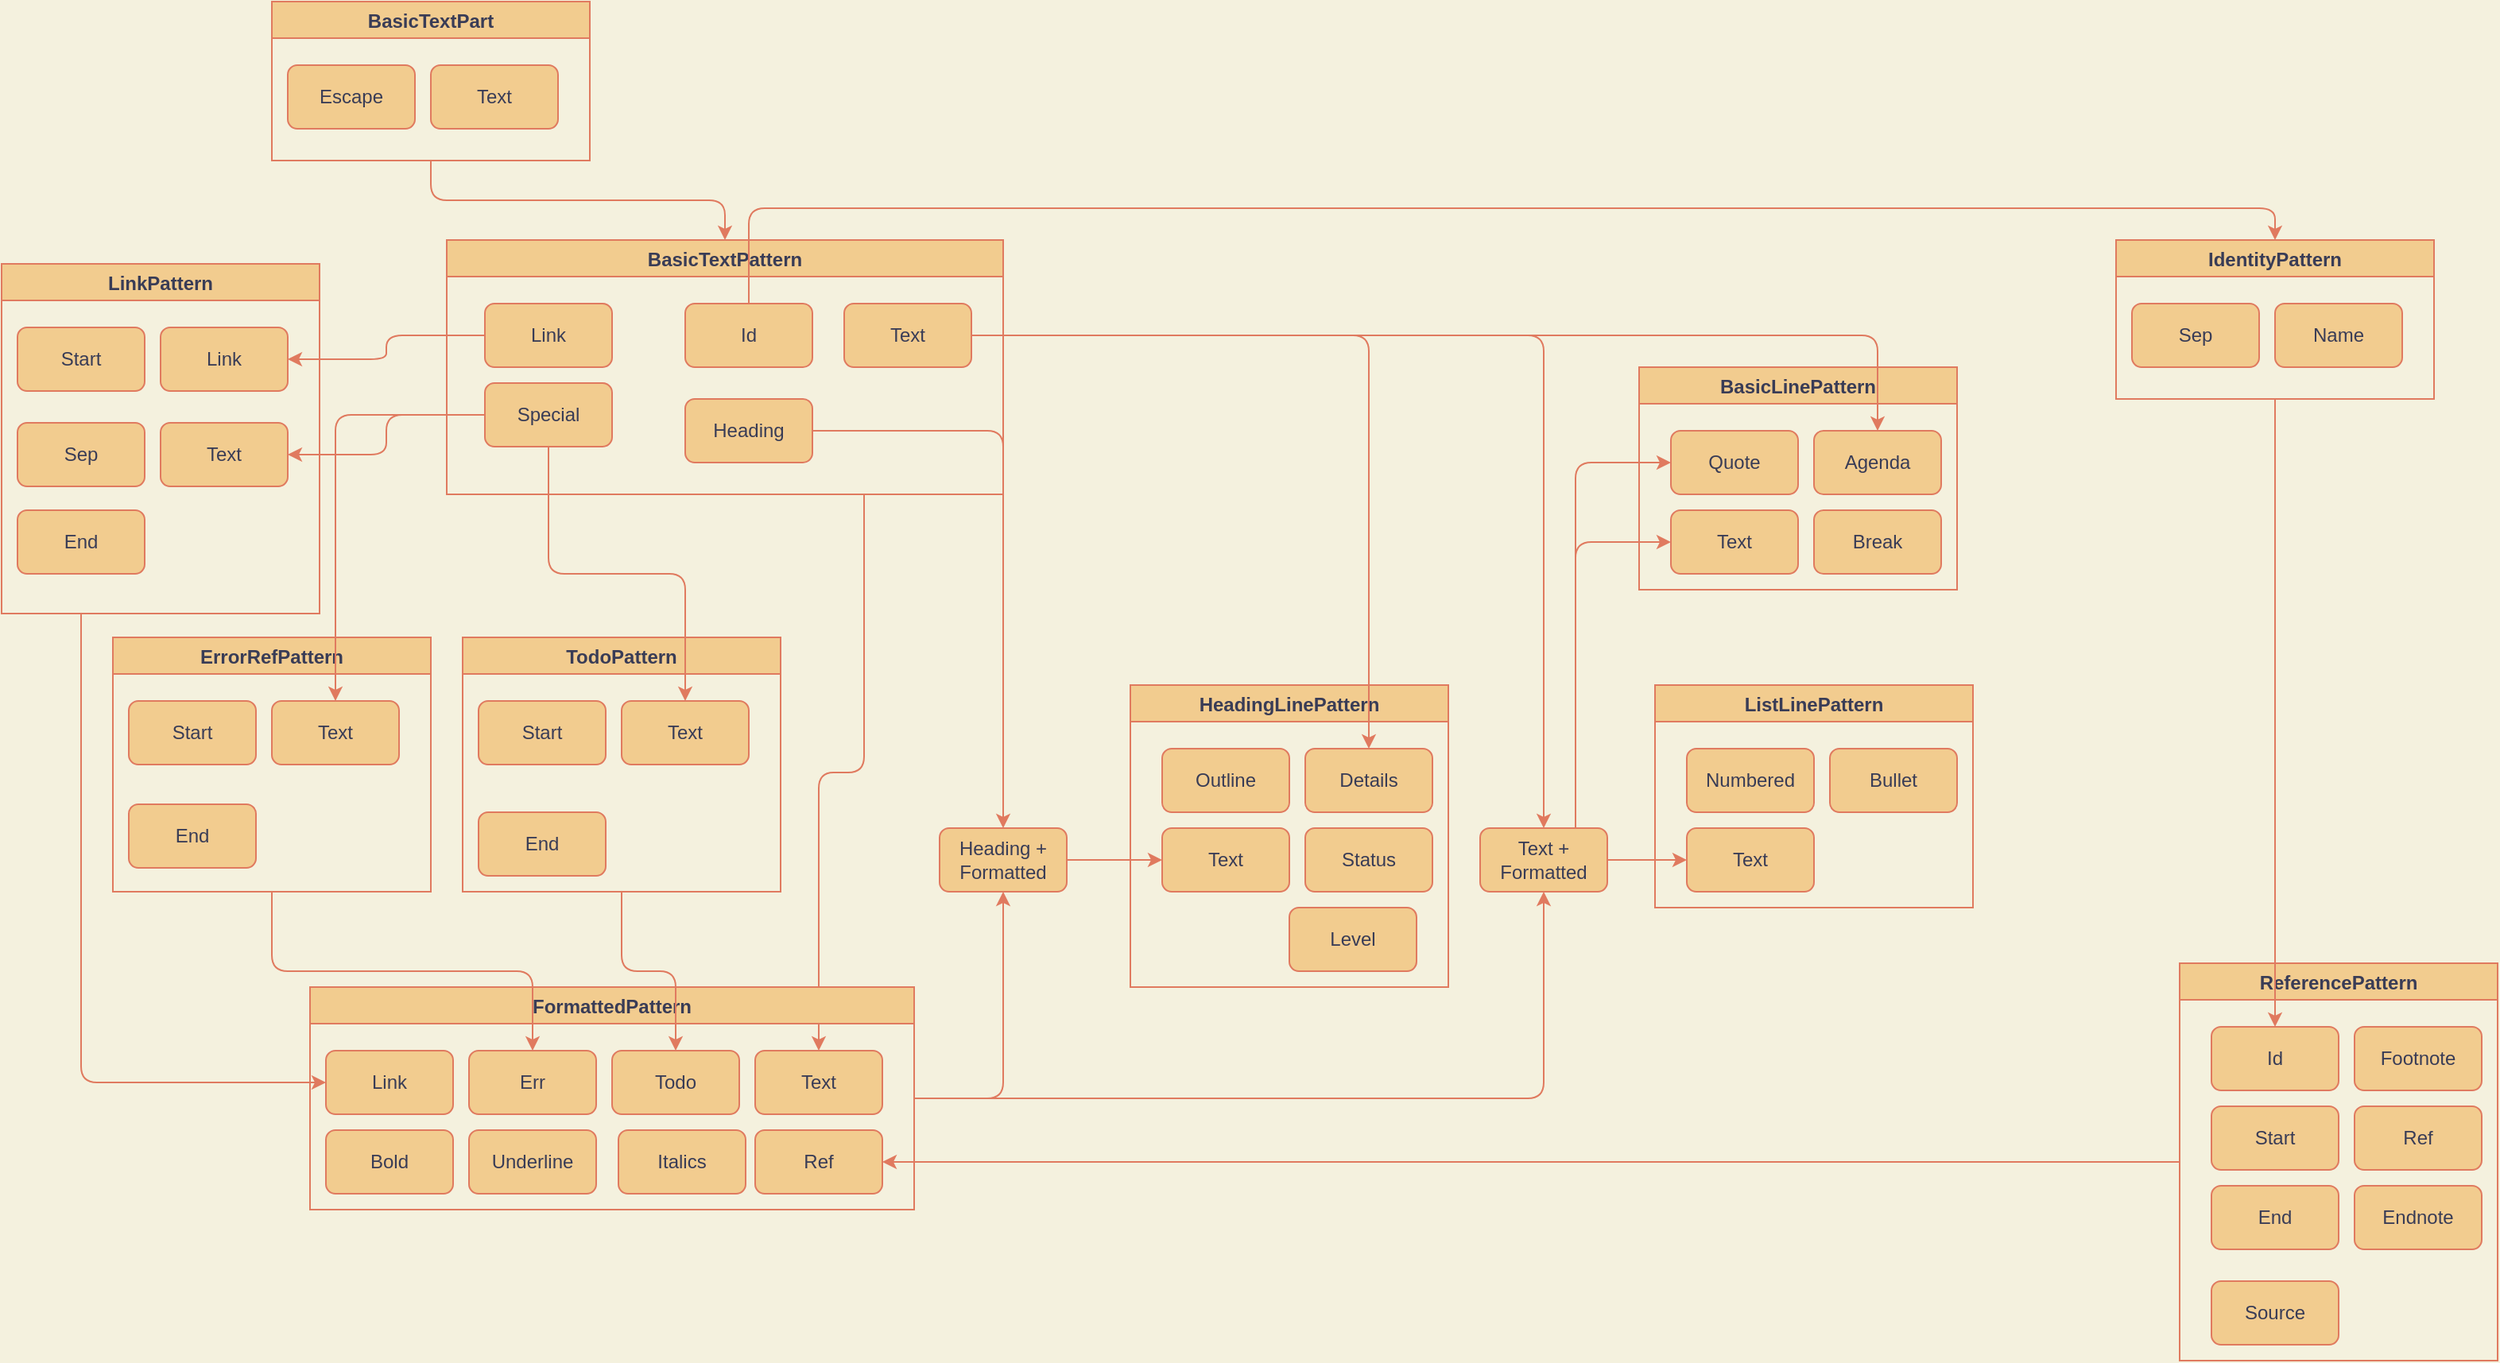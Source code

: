 <mxfile version="16.5.1" type="device" pages="2"><diagram id="-hf5MCHRX_Hj6VIlhwK4" name="Page-1"><mxGraphModel dx="1422" dy="872" grid="1" gridSize="10" guides="1" tooltips="1" connect="1" arrows="1" fold="1" page="1" pageScale="1" pageWidth="827" pageHeight="1169" background="#F4F1DE" math="0" shadow="0"><root><mxCell id="0"/><mxCell id="1" parent="0"/><mxCell id="5jJVZH3c_ZeK-FXzv31E-72" style="edgeStyle=orthogonalEdgeStyle;curved=0;rounded=1;sketch=0;orthogonalLoop=1;jettySize=auto;html=1;fontColor=#393C56;strokeColor=#E07A5F;fillColor=#F2CC8F;" parent="1" source="5jJVZH3c_ZeK-FXzv31E-63" target="5jJVZH3c_ZeK-FXzv31E-66" edge="1"><mxGeometry relative="1" as="geometry"/></mxCell><mxCell id="5jJVZH3c_ZeK-FXzv31E-63" value="BasicTextPart" style="swimlane;rounded=0;sketch=0;fontColor=#393C56;strokeColor=#E07A5F;fillColor=#F2CC8F;" parent="1" vertex="1"><mxGeometry x="200" y="40" width="200" height="100" as="geometry"/></mxCell><mxCell id="5jJVZH3c_ZeK-FXzv31E-64" value="Escape" style="rounded=1;whiteSpace=wrap;html=1;sketch=0;fontColor=#393C56;strokeColor=#E07A5F;fillColor=#F2CC8F;" parent="5jJVZH3c_ZeK-FXzv31E-63" vertex="1"><mxGeometry x="10" y="40" width="80" height="40" as="geometry"/></mxCell><mxCell id="5jJVZH3c_ZeK-FXzv31E-65" value="Text" style="rounded=1;whiteSpace=wrap;html=1;sketch=0;fontColor=#393C56;strokeColor=#E07A5F;fillColor=#F2CC8F;" parent="5jJVZH3c_ZeK-FXzv31E-63" vertex="1"><mxGeometry x="100" y="40" width="80" height="40" as="geometry"/></mxCell><mxCell id="5jJVZH3c_ZeK-FXzv31E-127" style="edgeStyle=orthogonalEdgeStyle;curved=0;rounded=1;sketch=0;orthogonalLoop=1;jettySize=auto;html=1;fontColor=#393C56;strokeColor=#E07A5F;fillColor=#F2CC8F;exitX=0.75;exitY=1;exitDx=0;exitDy=0;" parent="1" source="5jJVZH3c_ZeK-FXzv31E-66" target="5jJVZH3c_ZeK-FXzv31E-114" edge="1"><mxGeometry relative="1" as="geometry"><mxPoint x="570" y="460" as="sourcePoint"/></mxGeometry></mxCell><mxCell id="5jJVZH3c_ZeK-FXzv31E-66" value="BasicTextPattern" style="swimlane;rounded=0;sketch=0;fontColor=#393C56;strokeColor=#E07A5F;fillColor=#F2CC8F;" parent="1" vertex="1"><mxGeometry x="310" y="190" width="350" height="160" as="geometry"/></mxCell><mxCell id="5jJVZH3c_ZeK-FXzv31E-67" value="Id" style="rounded=1;whiteSpace=wrap;html=1;sketch=0;fontColor=#393C56;strokeColor=#E07A5F;fillColor=#F2CC8F;" parent="5jJVZH3c_ZeK-FXzv31E-66" vertex="1"><mxGeometry x="150" y="40" width="80" height="40" as="geometry"/></mxCell><mxCell id="5jJVZH3c_ZeK-FXzv31E-68" value="Link" style="rounded=1;whiteSpace=wrap;html=1;sketch=0;fontColor=#393C56;strokeColor=#E07A5F;fillColor=#F2CC8F;" parent="5jJVZH3c_ZeK-FXzv31E-66" vertex="1"><mxGeometry x="24" y="40" width="80" height="40" as="geometry"/></mxCell><mxCell id="5jJVZH3c_ZeK-FXzv31E-69" value="Special" style="rounded=1;whiteSpace=wrap;html=1;sketch=0;fontColor=#393C56;strokeColor=#E07A5F;fillColor=#F2CC8F;" parent="5jJVZH3c_ZeK-FXzv31E-66" vertex="1"><mxGeometry x="24" y="90" width="80" height="40" as="geometry"/></mxCell><mxCell id="5jJVZH3c_ZeK-FXzv31E-71" value="Heading" style="rounded=1;whiteSpace=wrap;html=1;sketch=0;fontColor=#393C56;strokeColor=#E07A5F;fillColor=#F2CC8F;" parent="5jJVZH3c_ZeK-FXzv31E-66" vertex="1"><mxGeometry x="150" y="100" width="80" height="40" as="geometry"/></mxCell><mxCell id="5jJVZH3c_ZeK-FXzv31E-70" value="Text" style="rounded=1;whiteSpace=wrap;html=1;sketch=0;fontColor=#393C56;strokeColor=#E07A5F;fillColor=#F2CC8F;" parent="5jJVZH3c_ZeK-FXzv31E-66" vertex="1"><mxGeometry x="250" y="40" width="80" height="40" as="geometry"/></mxCell><mxCell id="5jJVZH3c_ZeK-FXzv31E-73" value="IdentityPattern" style="swimlane;rounded=0;sketch=0;fontColor=#393C56;strokeColor=#E07A5F;fillColor=#F2CC8F;" parent="1" vertex="1"><mxGeometry x="1360" y="190" width="200" height="100" as="geometry"/></mxCell><mxCell id="5jJVZH3c_ZeK-FXzv31E-74" value="Sep" style="rounded=1;whiteSpace=wrap;html=1;sketch=0;fontColor=#393C56;strokeColor=#E07A5F;fillColor=#F2CC8F;" parent="5jJVZH3c_ZeK-FXzv31E-73" vertex="1"><mxGeometry x="10" y="40" width="80" height="40" as="geometry"/></mxCell><mxCell id="5jJVZH3c_ZeK-FXzv31E-75" value="Name" style="rounded=1;whiteSpace=wrap;html=1;sketch=0;fontColor=#393C56;strokeColor=#E07A5F;fillColor=#F2CC8F;" parent="5jJVZH3c_ZeK-FXzv31E-73" vertex="1"><mxGeometry x="100" y="40" width="80" height="40" as="geometry"/></mxCell><mxCell id="5jJVZH3c_ZeK-FXzv31E-76" style="edgeStyle=orthogonalEdgeStyle;curved=0;rounded=1;sketch=0;orthogonalLoop=1;jettySize=auto;html=1;fontColor=#393C56;strokeColor=#E07A5F;fillColor=#F2CC8F;exitX=0.5;exitY=0;exitDx=0;exitDy=0;entryX=0.5;entryY=0;entryDx=0;entryDy=0;" parent="1" source="5jJVZH3c_ZeK-FXzv31E-67" target="5jJVZH3c_ZeK-FXzv31E-73" edge="1"><mxGeometry relative="1" as="geometry"/></mxCell><mxCell id="5jJVZH3c_ZeK-FXzv31E-101" style="edgeStyle=orthogonalEdgeStyle;curved=0;rounded=1;sketch=0;orthogonalLoop=1;jettySize=auto;html=1;fontColor=#393C56;strokeColor=#E07A5F;fillColor=#F2CC8F;entryX=0;entryY=0.5;entryDx=0;entryDy=0;exitX=0.25;exitY=1;exitDx=0;exitDy=0;" parent="1" source="5jJVZH3c_ZeK-FXzv31E-77" target="5jJVZH3c_ZeK-FXzv31E-98" edge="1"><mxGeometry relative="1" as="geometry"/></mxCell><mxCell id="5jJVZH3c_ZeK-FXzv31E-77" value="LinkPattern" style="swimlane;rounded=0;sketch=0;fontColor=#393C56;strokeColor=#E07A5F;fillColor=#F2CC8F;" parent="1" vertex="1"><mxGeometry x="30" y="205" width="200" height="220" as="geometry"/></mxCell><mxCell id="5jJVZH3c_ZeK-FXzv31E-78" value="Start" style="rounded=1;whiteSpace=wrap;html=1;sketch=0;fontColor=#393C56;strokeColor=#E07A5F;fillColor=#F2CC8F;" parent="5jJVZH3c_ZeK-FXzv31E-77" vertex="1"><mxGeometry x="10" y="40" width="80" height="40" as="geometry"/></mxCell><mxCell id="5jJVZH3c_ZeK-FXzv31E-79" value="Link" style="rounded=1;whiteSpace=wrap;html=1;sketch=0;fontColor=#393C56;strokeColor=#E07A5F;fillColor=#F2CC8F;" parent="5jJVZH3c_ZeK-FXzv31E-77" vertex="1"><mxGeometry x="100" y="40" width="80" height="40" as="geometry"/></mxCell><mxCell id="5jJVZH3c_ZeK-FXzv31E-81" value="Sep" style="rounded=1;whiteSpace=wrap;html=1;sketch=0;fontColor=#393C56;strokeColor=#E07A5F;fillColor=#F2CC8F;" parent="5jJVZH3c_ZeK-FXzv31E-77" vertex="1"><mxGeometry x="10" y="100" width="80" height="40" as="geometry"/></mxCell><mxCell id="5jJVZH3c_ZeK-FXzv31E-82" value="Text" style="rounded=1;whiteSpace=wrap;html=1;sketch=0;fontColor=#393C56;strokeColor=#E07A5F;fillColor=#F2CC8F;" parent="5jJVZH3c_ZeK-FXzv31E-77" vertex="1"><mxGeometry x="100" y="100" width="80" height="40" as="geometry"/></mxCell><mxCell id="5jJVZH3c_ZeK-FXzv31E-83" value="End" style="rounded=1;whiteSpace=wrap;html=1;sketch=0;fontColor=#393C56;strokeColor=#E07A5F;fillColor=#F2CC8F;" parent="5jJVZH3c_ZeK-FXzv31E-77" vertex="1"><mxGeometry x="10" y="155" width="80" height="40" as="geometry"/></mxCell><mxCell id="5jJVZH3c_ZeK-FXzv31E-80" style="edgeStyle=orthogonalEdgeStyle;curved=0;rounded=1;sketch=0;orthogonalLoop=1;jettySize=auto;html=1;fontColor=#393C56;strokeColor=#E07A5F;fillColor=#F2CC8F;" parent="1" source="5jJVZH3c_ZeK-FXzv31E-68" target="5jJVZH3c_ZeK-FXzv31E-79" edge="1"><mxGeometry relative="1" as="geometry"/></mxCell><mxCell id="5jJVZH3c_ZeK-FXzv31E-84" style="edgeStyle=orthogonalEdgeStyle;curved=0;rounded=1;sketch=0;orthogonalLoop=1;jettySize=auto;html=1;fontColor=#393C56;strokeColor=#E07A5F;fillColor=#F2CC8F;" parent="1" source="5jJVZH3c_ZeK-FXzv31E-69" target="5jJVZH3c_ZeK-FXzv31E-82" edge="1"><mxGeometry relative="1" as="geometry"/></mxCell><mxCell id="5jJVZH3c_ZeK-FXzv31E-145" style="edgeStyle=orthogonalEdgeStyle;curved=0;rounded=1;sketch=0;orthogonalLoop=1;jettySize=auto;html=1;fontColor=#393C56;strokeColor=#E07A5F;fillColor=#F2CC8F;" parent="1" source="5jJVZH3c_ZeK-FXzv31E-94" target="5jJVZH3c_ZeK-FXzv31E-143" edge="1"><mxGeometry relative="1" as="geometry"/></mxCell><mxCell id="5jJVZH3c_ZeK-FXzv31E-148" style="edgeStyle=orthogonalEdgeStyle;curved=0;rounded=1;sketch=0;orthogonalLoop=1;jettySize=auto;html=1;fontColor=#393C56;strokeColor=#E07A5F;fillColor=#F2CC8F;" parent="1" source="5jJVZH3c_ZeK-FXzv31E-94" target="5jJVZH3c_ZeK-FXzv31E-147" edge="1"><mxGeometry relative="1" as="geometry"/></mxCell><mxCell id="5jJVZH3c_ZeK-FXzv31E-94" value="FormattedPattern" style="swimlane;rounded=0;sketch=0;fontColor=#393C56;strokeColor=#E07A5F;fillColor=#F2CC8F;" parent="1" vertex="1"><mxGeometry x="224" y="660" width="380" height="140" as="geometry"/></mxCell><mxCell id="5jJVZH3c_ZeK-FXzv31E-97" value="Italics" style="rounded=1;whiteSpace=wrap;html=1;sketch=0;fontColor=#393C56;strokeColor=#E07A5F;fillColor=#F2CC8F;" parent="5jJVZH3c_ZeK-FXzv31E-94" vertex="1"><mxGeometry x="194" y="90" width="80" height="40" as="geometry"/></mxCell><mxCell id="5jJVZH3c_ZeK-FXzv31E-98" value="Link" style="rounded=1;whiteSpace=wrap;html=1;sketch=0;fontColor=#393C56;strokeColor=#E07A5F;fillColor=#F2CC8F;" parent="5jJVZH3c_ZeK-FXzv31E-94" vertex="1"><mxGeometry x="10" y="40" width="80" height="40" as="geometry"/></mxCell><mxCell id="5jJVZH3c_ZeK-FXzv31E-99" value="Err" style="rounded=1;whiteSpace=wrap;html=1;sketch=0;fontColor=#393C56;strokeColor=#E07A5F;fillColor=#F2CC8F;" parent="5jJVZH3c_ZeK-FXzv31E-94" vertex="1"><mxGeometry x="100" y="40" width="80" height="40" as="geometry"/></mxCell><mxCell id="5jJVZH3c_ZeK-FXzv31E-96" value="Underline" style="rounded=1;whiteSpace=wrap;html=1;sketch=0;fontColor=#393C56;strokeColor=#E07A5F;fillColor=#F2CC8F;" parent="5jJVZH3c_ZeK-FXzv31E-94" vertex="1"><mxGeometry x="100" y="90" width="80" height="40" as="geometry"/></mxCell><mxCell id="5jJVZH3c_ZeK-FXzv31E-114" value="Text" style="rounded=1;whiteSpace=wrap;html=1;sketch=0;fontColor=#393C56;strokeColor=#E07A5F;fillColor=#F2CC8F;" parent="5jJVZH3c_ZeK-FXzv31E-94" vertex="1"><mxGeometry x="280" y="40" width="80" height="40" as="geometry"/></mxCell><mxCell id="5jJVZH3c_ZeK-FXzv31E-126" value="Ref" style="rounded=1;whiteSpace=wrap;html=1;sketch=0;fontColor=#393C56;strokeColor=#E07A5F;fillColor=#F2CC8F;" parent="5jJVZH3c_ZeK-FXzv31E-94" vertex="1"><mxGeometry x="280" y="90" width="80" height="40" as="geometry"/></mxCell><mxCell id="5jJVZH3c_ZeK-FXzv31E-128" value="Todo" style="rounded=1;whiteSpace=wrap;html=1;sketch=0;fontColor=#393C56;strokeColor=#E07A5F;fillColor=#F2CC8F;" parent="5jJVZH3c_ZeK-FXzv31E-94" vertex="1"><mxGeometry x="190" y="40" width="80" height="40" as="geometry"/></mxCell><mxCell id="5jJVZH3c_ZeK-FXzv31E-95" value="Bold" style="rounded=1;whiteSpace=wrap;html=1;sketch=0;fontColor=#393C56;strokeColor=#E07A5F;fillColor=#F2CC8F;" parent="5jJVZH3c_ZeK-FXzv31E-94" vertex="1"><mxGeometry x="10" y="90" width="80" height="40" as="geometry"/></mxCell><mxCell id="5jJVZH3c_ZeK-FXzv31E-108" style="edgeStyle=orthogonalEdgeStyle;curved=0;rounded=1;sketch=0;orthogonalLoop=1;jettySize=auto;html=1;fontColor=#393C56;strokeColor=#E07A5F;fillColor=#F2CC8F;exitX=0.5;exitY=1;exitDx=0;exitDy=0;" parent="1" source="5jJVZH3c_ZeK-FXzv31E-103" target="5jJVZH3c_ZeK-FXzv31E-99" edge="1"><mxGeometry relative="1" as="geometry"/></mxCell><mxCell id="5jJVZH3c_ZeK-FXzv31E-103" value="ErrorRefPattern" style="swimlane;rounded=0;sketch=0;fontColor=#393C56;strokeColor=#E07A5F;fillColor=#F2CC8F;startSize=23;" parent="1" vertex="1"><mxGeometry x="100" y="440" width="200" height="160" as="geometry"/></mxCell><mxCell id="5jJVZH3c_ZeK-FXzv31E-104" value="Start" style="rounded=1;whiteSpace=wrap;html=1;sketch=0;fontColor=#393C56;strokeColor=#E07A5F;fillColor=#F2CC8F;" parent="5jJVZH3c_ZeK-FXzv31E-103" vertex="1"><mxGeometry x="10" y="40" width="80" height="40" as="geometry"/></mxCell><mxCell id="5jJVZH3c_ZeK-FXzv31E-105" value="Text" style="rounded=1;whiteSpace=wrap;html=1;sketch=0;fontColor=#393C56;strokeColor=#E07A5F;fillColor=#F2CC8F;" parent="5jJVZH3c_ZeK-FXzv31E-103" vertex="1"><mxGeometry x="100" y="40" width="80" height="40" as="geometry"/></mxCell><mxCell id="5jJVZH3c_ZeK-FXzv31E-106" value="End" style="rounded=1;whiteSpace=wrap;html=1;sketch=0;fontColor=#393C56;strokeColor=#E07A5F;fillColor=#F2CC8F;" parent="5jJVZH3c_ZeK-FXzv31E-103" vertex="1"><mxGeometry x="10" y="105" width="80" height="40" as="geometry"/></mxCell><mxCell id="5jJVZH3c_ZeK-FXzv31E-107" style="edgeStyle=orthogonalEdgeStyle;curved=0;rounded=1;sketch=0;orthogonalLoop=1;jettySize=auto;html=1;fontColor=#393C56;strokeColor=#E07A5F;fillColor=#F2CC8F;" parent="1" source="5jJVZH3c_ZeK-FXzv31E-69" target="5jJVZH3c_ZeK-FXzv31E-105" edge="1"><mxGeometry relative="1" as="geometry"/></mxCell><mxCell id="5jJVZH3c_ZeK-FXzv31E-129" style="edgeStyle=orthogonalEdgeStyle;curved=0;rounded=1;sketch=0;orthogonalLoop=1;jettySize=auto;html=1;fontColor=#393C56;strokeColor=#E07A5F;fillColor=#F2CC8F;" parent="1" source="5jJVZH3c_ZeK-FXzv31E-109" target="5jJVZH3c_ZeK-FXzv31E-128" edge="1"><mxGeometry relative="1" as="geometry"/></mxCell><mxCell id="5jJVZH3c_ZeK-FXzv31E-109" value="TodoPattern" style="swimlane;rounded=0;sketch=0;fontColor=#393C56;strokeColor=#E07A5F;fillColor=#F2CC8F;startSize=23;" parent="1" vertex="1"><mxGeometry x="320" y="440" width="200" height="160" as="geometry"/></mxCell><mxCell id="5jJVZH3c_ZeK-FXzv31E-110" value="Start" style="rounded=1;whiteSpace=wrap;html=1;sketch=0;fontColor=#393C56;strokeColor=#E07A5F;fillColor=#F2CC8F;" parent="5jJVZH3c_ZeK-FXzv31E-109" vertex="1"><mxGeometry x="10" y="40" width="80" height="40" as="geometry"/></mxCell><mxCell id="5jJVZH3c_ZeK-FXzv31E-111" value="Text" style="rounded=1;whiteSpace=wrap;html=1;sketch=0;fontColor=#393C56;strokeColor=#E07A5F;fillColor=#F2CC8F;" parent="5jJVZH3c_ZeK-FXzv31E-109" vertex="1"><mxGeometry x="100" y="40" width="80" height="40" as="geometry"/></mxCell><mxCell id="5jJVZH3c_ZeK-FXzv31E-112" value="End" style="rounded=1;whiteSpace=wrap;html=1;sketch=0;fontColor=#393C56;strokeColor=#E07A5F;fillColor=#F2CC8F;" parent="5jJVZH3c_ZeK-FXzv31E-109" vertex="1"><mxGeometry x="10" y="110" width="80" height="40" as="geometry"/></mxCell><mxCell id="5jJVZH3c_ZeK-FXzv31E-113" style="edgeStyle=orthogonalEdgeStyle;curved=0;rounded=1;sketch=0;orthogonalLoop=1;jettySize=auto;html=1;fontColor=#393C56;strokeColor=#E07A5F;fillColor=#F2CC8F;exitX=0.5;exitY=1;exitDx=0;exitDy=0;" parent="1" source="5jJVZH3c_ZeK-FXzv31E-69" target="5jJVZH3c_ZeK-FXzv31E-111" edge="1"><mxGeometry relative="1" as="geometry"/></mxCell><mxCell id="5jJVZH3c_ZeK-FXzv31E-125" style="edgeStyle=orthogonalEdgeStyle;curved=0;rounded=1;sketch=0;orthogonalLoop=1;jettySize=auto;html=1;fontColor=#393C56;strokeColor=#E07A5F;fillColor=#F2CC8F;" parent="1" source="5jJVZH3c_ZeK-FXzv31E-116" target="5jJVZH3c_ZeK-FXzv31E-126" edge="1"><mxGeometry relative="1" as="geometry"><mxPoint x="570" y="1040" as="targetPoint"/></mxGeometry></mxCell><mxCell id="5jJVZH3c_ZeK-FXzv31E-116" value="ReferencePattern" style="swimlane;rounded=0;sketch=0;fontColor=#393C56;strokeColor=#E07A5F;fillColor=#F2CC8F;" parent="1" vertex="1"><mxGeometry x="1400" y="645" width="200" height="250" as="geometry"/></mxCell><mxCell id="5jJVZH3c_ZeK-FXzv31E-117" value="Footnote" style="rounded=1;whiteSpace=wrap;html=1;sketch=0;fontColor=#393C56;strokeColor=#E07A5F;fillColor=#F2CC8F;" parent="5jJVZH3c_ZeK-FXzv31E-116" vertex="1"><mxGeometry x="110" y="40" width="80" height="40" as="geometry"/></mxCell><mxCell id="5jJVZH3c_ZeK-FXzv31E-118" value="Endnote" style="rounded=1;whiteSpace=wrap;html=1;sketch=0;fontColor=#393C56;strokeColor=#E07A5F;fillColor=#F2CC8F;" parent="5jJVZH3c_ZeK-FXzv31E-116" vertex="1"><mxGeometry x="110" y="140" width="80" height="40" as="geometry"/></mxCell><mxCell id="5jJVZH3c_ZeK-FXzv31E-119" value="Source" style="rounded=1;whiteSpace=wrap;html=1;sketch=0;fontColor=#393C56;strokeColor=#E07A5F;fillColor=#F2CC8F;" parent="5jJVZH3c_ZeK-FXzv31E-116" vertex="1"><mxGeometry x="20" y="200" width="80" height="40" as="geometry"/></mxCell><mxCell id="5jJVZH3c_ZeK-FXzv31E-120" value="Ref" style="rounded=1;whiteSpace=wrap;html=1;sketch=0;fontColor=#393C56;strokeColor=#E07A5F;fillColor=#F2CC8F;" parent="5jJVZH3c_ZeK-FXzv31E-116" vertex="1"><mxGeometry x="110" y="90" width="80" height="40" as="geometry"/></mxCell><mxCell id="5jJVZH3c_ZeK-FXzv31E-121" value="Start" style="rounded=1;whiteSpace=wrap;html=1;sketch=0;fontColor=#393C56;strokeColor=#E07A5F;fillColor=#F2CC8F;" parent="5jJVZH3c_ZeK-FXzv31E-116" vertex="1"><mxGeometry x="20" y="90" width="80" height="40" as="geometry"/></mxCell><mxCell id="5jJVZH3c_ZeK-FXzv31E-124" value="End" style="rounded=1;whiteSpace=wrap;html=1;sketch=0;fontColor=#393C56;strokeColor=#E07A5F;fillColor=#F2CC8F;" parent="5jJVZH3c_ZeK-FXzv31E-116" vertex="1"><mxGeometry x="20" y="140" width="80" height="40" as="geometry"/></mxCell><mxCell id="5jJVZH3c_ZeK-FXzv31E-122" value="Id" style="rounded=1;whiteSpace=wrap;html=1;sketch=0;fontColor=#393C56;strokeColor=#E07A5F;fillColor=#F2CC8F;" parent="5jJVZH3c_ZeK-FXzv31E-116" vertex="1"><mxGeometry x="20" y="40" width="80" height="40" as="geometry"/></mxCell><mxCell id="5jJVZH3c_ZeK-FXzv31E-123" style="edgeStyle=orthogonalEdgeStyle;curved=0;rounded=1;sketch=0;orthogonalLoop=1;jettySize=auto;html=1;fontColor=#393C56;strokeColor=#E07A5F;fillColor=#F2CC8F;" parent="1" source="5jJVZH3c_ZeK-FXzv31E-73" target="5jJVZH3c_ZeK-FXzv31E-122" edge="1"><mxGeometry relative="1" as="geometry"/></mxCell><mxCell id="5jJVZH3c_ZeK-FXzv31E-132" value="HeadingLinePattern" style="swimlane;rounded=0;sketch=0;fontColor=#393C56;strokeColor=#E07A5F;fillColor=#F2CC8F;" parent="1" vertex="1"><mxGeometry x="740" y="470" width="200" height="190" as="geometry"/></mxCell><mxCell id="5jJVZH3c_ZeK-FXzv31E-133" value="Level" style="rounded=1;whiteSpace=wrap;html=1;sketch=0;fontColor=#393C56;strokeColor=#E07A5F;fillColor=#F2CC8F;" parent="5jJVZH3c_ZeK-FXzv31E-132" vertex="1"><mxGeometry x="100" y="140" width="80" height="40" as="geometry"/></mxCell><mxCell id="5jJVZH3c_ZeK-FXzv31E-136" value="Status" style="rounded=1;whiteSpace=wrap;html=1;sketch=0;fontColor=#393C56;strokeColor=#E07A5F;fillColor=#F2CC8F;" parent="5jJVZH3c_ZeK-FXzv31E-132" vertex="1"><mxGeometry x="110" y="90" width="80" height="40" as="geometry"/></mxCell><mxCell id="5jJVZH3c_ZeK-FXzv31E-137" value="Text" style="rounded=1;whiteSpace=wrap;html=1;sketch=0;fontColor=#393C56;strokeColor=#E07A5F;fillColor=#F2CC8F;" parent="5jJVZH3c_ZeK-FXzv31E-132" vertex="1"><mxGeometry x="20" y="90" width="80" height="40" as="geometry"/></mxCell><mxCell id="5jJVZH3c_ZeK-FXzv31E-139" value="Outline" style="rounded=1;whiteSpace=wrap;html=1;sketch=0;fontColor=#393C56;strokeColor=#E07A5F;fillColor=#F2CC8F;" parent="5jJVZH3c_ZeK-FXzv31E-132" vertex="1"><mxGeometry x="20" y="40" width="80" height="40" as="geometry"/></mxCell><mxCell id="5jJVZH3c_ZeK-FXzv31E-138" value="Details" style="rounded=1;whiteSpace=wrap;html=1;sketch=0;fontColor=#393C56;strokeColor=#E07A5F;fillColor=#F2CC8F;" parent="5jJVZH3c_ZeK-FXzv31E-132" vertex="1"><mxGeometry x="110" y="40" width="80" height="40" as="geometry"/></mxCell><mxCell id="5jJVZH3c_ZeK-FXzv31E-141" style="edgeStyle=orthogonalEdgeStyle;curved=0;rounded=1;sketch=0;orthogonalLoop=1;jettySize=auto;html=1;fontColor=#393C56;strokeColor=#E07A5F;fillColor=#F2CC8F;" parent="1" source="5jJVZH3c_ZeK-FXzv31E-70" target="5jJVZH3c_ZeK-FXzv31E-138" edge="1"><mxGeometry relative="1" as="geometry"/></mxCell><mxCell id="5jJVZH3c_ZeK-FXzv31E-146" style="edgeStyle=orthogonalEdgeStyle;curved=0;rounded=1;sketch=0;orthogonalLoop=1;jettySize=auto;html=1;fontColor=#393C56;strokeColor=#E07A5F;fillColor=#F2CC8F;" parent="1" source="5jJVZH3c_ZeK-FXzv31E-143" target="5jJVZH3c_ZeK-FXzv31E-137" edge="1"><mxGeometry relative="1" as="geometry"/></mxCell><mxCell id="5jJVZH3c_ZeK-FXzv31E-143" value="Heading +&lt;br&gt;Formatted" style="rounded=1;whiteSpace=wrap;html=1;sketch=0;fontColor=#393C56;strokeColor=#E07A5F;fillColor=#F2CC8F;" parent="1" vertex="1"><mxGeometry x="620" y="560" width="80" height="40" as="geometry"/></mxCell><mxCell id="5jJVZH3c_ZeK-FXzv31E-144" style="edgeStyle=orthogonalEdgeStyle;curved=0;rounded=1;sketch=0;orthogonalLoop=1;jettySize=auto;html=1;fontColor=#393C56;strokeColor=#E07A5F;fillColor=#F2CC8F;" parent="1" source="5jJVZH3c_ZeK-FXzv31E-71" target="5jJVZH3c_ZeK-FXzv31E-143" edge="1"><mxGeometry relative="1" as="geometry"/></mxCell><mxCell id="5jJVZH3c_ZeK-FXzv31E-156" style="edgeStyle=orthogonalEdgeStyle;curved=0;rounded=1;sketch=0;orthogonalLoop=1;jettySize=auto;html=1;entryX=0;entryY=0.5;entryDx=0;entryDy=0;fontColor=#393C56;strokeColor=#E07A5F;fillColor=#F2CC8F;" parent="1" source="5jJVZH3c_ZeK-FXzv31E-147" target="5jJVZH3c_ZeK-FXzv31E-153" edge="1"><mxGeometry relative="1" as="geometry"/></mxCell><mxCell id="5jJVZH3c_ZeK-FXzv31E-161" style="edgeStyle=orthogonalEdgeStyle;curved=0;rounded=1;sketch=0;orthogonalLoop=1;jettySize=auto;html=1;exitX=0.75;exitY=0;exitDx=0;exitDy=0;entryX=0;entryY=0.5;entryDx=0;entryDy=0;fontColor=#393C56;strokeColor=#E07A5F;fillColor=#F2CC8F;" parent="1" source="5jJVZH3c_ZeK-FXzv31E-147" target="5jJVZH3c_ZeK-FXzv31E-158" edge="1"><mxGeometry relative="1" as="geometry"/></mxCell><mxCell id="PdcbmuC1NN8LGSXl7S_l-1" style="edgeStyle=orthogonalEdgeStyle;curved=0;rounded=1;sketch=0;orthogonalLoop=1;jettySize=auto;html=1;exitX=0.75;exitY=0;exitDx=0;exitDy=0;entryX=0;entryY=0.5;entryDx=0;entryDy=0;fontColor=#393C56;strokeColor=#E07A5F;fillColor=#F2CC8F;" edge="1" parent="1" source="5jJVZH3c_ZeK-FXzv31E-147" target="5jJVZH3c_ZeK-FXzv31E-159"><mxGeometry relative="1" as="geometry"/></mxCell><mxCell id="5jJVZH3c_ZeK-FXzv31E-147" value="Text +&lt;br&gt;Formatted" style="rounded=1;whiteSpace=wrap;html=1;sketch=0;fontColor=#393C56;strokeColor=#E07A5F;fillColor=#F2CC8F;" parent="1" vertex="1"><mxGeometry x="960" y="560" width="80" height="40" as="geometry"/></mxCell><mxCell id="5jJVZH3c_ZeK-FXzv31E-149" style="edgeStyle=orthogonalEdgeStyle;curved=0;rounded=1;sketch=0;orthogonalLoop=1;jettySize=auto;html=1;fontColor=#393C56;strokeColor=#E07A5F;fillColor=#F2CC8F;" parent="1" source="5jJVZH3c_ZeK-FXzv31E-70" target="5jJVZH3c_ZeK-FXzv31E-147" edge="1"><mxGeometry relative="1" as="geometry"/></mxCell><mxCell id="5jJVZH3c_ZeK-FXzv31E-150" value="ListLinePattern" style="swimlane;rounded=0;sketch=0;fontColor=#393C56;strokeColor=#E07A5F;fillColor=#F2CC8F;" parent="1" vertex="1"><mxGeometry x="1070" y="470" width="200" height="140" as="geometry"/></mxCell><mxCell id="5jJVZH3c_ZeK-FXzv31E-153" value="Text" style="rounded=1;whiteSpace=wrap;html=1;sketch=0;fontColor=#393C56;strokeColor=#E07A5F;fillColor=#F2CC8F;" parent="5jJVZH3c_ZeK-FXzv31E-150" vertex="1"><mxGeometry x="20" y="90" width="80" height="40" as="geometry"/></mxCell><mxCell id="5jJVZH3c_ZeK-FXzv31E-154" value="Numbered" style="rounded=1;whiteSpace=wrap;html=1;sketch=0;fontColor=#393C56;strokeColor=#E07A5F;fillColor=#F2CC8F;" parent="5jJVZH3c_ZeK-FXzv31E-150" vertex="1"><mxGeometry x="20" y="40" width="80" height="40" as="geometry"/></mxCell><mxCell id="5jJVZH3c_ZeK-FXzv31E-155" value="Bullet" style="rounded=1;whiteSpace=wrap;html=1;sketch=0;fontColor=#393C56;strokeColor=#E07A5F;fillColor=#F2CC8F;" parent="5jJVZH3c_ZeK-FXzv31E-150" vertex="1"><mxGeometry x="110" y="40" width="80" height="40" as="geometry"/></mxCell><mxCell id="5jJVZH3c_ZeK-FXzv31E-157" value="BasicLinePattern" style="swimlane;rounded=0;sketch=0;fontColor=#393C56;strokeColor=#E07A5F;fillColor=#F2CC8F;" parent="1" vertex="1"><mxGeometry x="1060" y="270" width="200" height="140" as="geometry"/></mxCell><mxCell id="5jJVZH3c_ZeK-FXzv31E-158" value="Text" style="rounded=1;whiteSpace=wrap;html=1;sketch=0;fontColor=#393C56;strokeColor=#E07A5F;fillColor=#F2CC8F;" parent="5jJVZH3c_ZeK-FXzv31E-157" vertex="1"><mxGeometry x="20" y="90" width="80" height="40" as="geometry"/></mxCell><mxCell id="5jJVZH3c_ZeK-FXzv31E-159" value="Quote" style="rounded=1;whiteSpace=wrap;html=1;sketch=0;fontColor=#393C56;strokeColor=#E07A5F;fillColor=#F2CC8F;" parent="5jJVZH3c_ZeK-FXzv31E-157" vertex="1"><mxGeometry x="20" y="40" width="80" height="40" as="geometry"/></mxCell><mxCell id="5jJVZH3c_ZeK-FXzv31E-160" value="Agenda" style="rounded=1;whiteSpace=wrap;html=1;sketch=0;fontColor=#393C56;strokeColor=#E07A5F;fillColor=#F2CC8F;" parent="5jJVZH3c_ZeK-FXzv31E-157" vertex="1"><mxGeometry x="110" y="40" width="80" height="40" as="geometry"/></mxCell><mxCell id="5jJVZH3c_ZeK-FXzv31E-162" value="Break" style="rounded=1;whiteSpace=wrap;html=1;sketch=0;fontColor=#393C56;strokeColor=#E07A5F;fillColor=#F2CC8F;" parent="5jJVZH3c_ZeK-FXzv31E-157" vertex="1"><mxGeometry x="110" y="90" width="80" height="40" as="geometry"/></mxCell><mxCell id="PdcbmuC1NN8LGSXl7S_l-3" style="edgeStyle=orthogonalEdgeStyle;curved=0;rounded=1;sketch=0;orthogonalLoop=1;jettySize=auto;html=1;fontColor=#393C56;strokeColor=#E07A5F;fillColor=#F2CC8F;" edge="1" parent="1" source="5jJVZH3c_ZeK-FXzv31E-70" target="5jJVZH3c_ZeK-FXzv31E-160"><mxGeometry relative="1" as="geometry"/></mxCell></root></mxGraphModel></diagram><diagram id="RUF7dvgG8GkZi-meEH2y" name="Page-2"><mxGraphModel dx="1422" dy="872" grid="1" gridSize="10" guides="1" tooltips="1" connect="1" arrows="1" fold="1" page="1" pageScale="1" pageWidth="827" pageHeight="1169" background="#F4F1DE" math="0" shadow="0"><root><mxCell id="f0tEbHt7TcRzdLu_ajGh-0"/><mxCell id="f0tEbHt7TcRzdLu_ajGh-1" parent="f0tEbHt7TcRzdLu_ajGh-0"/></root></mxGraphModel></diagram></mxfile>